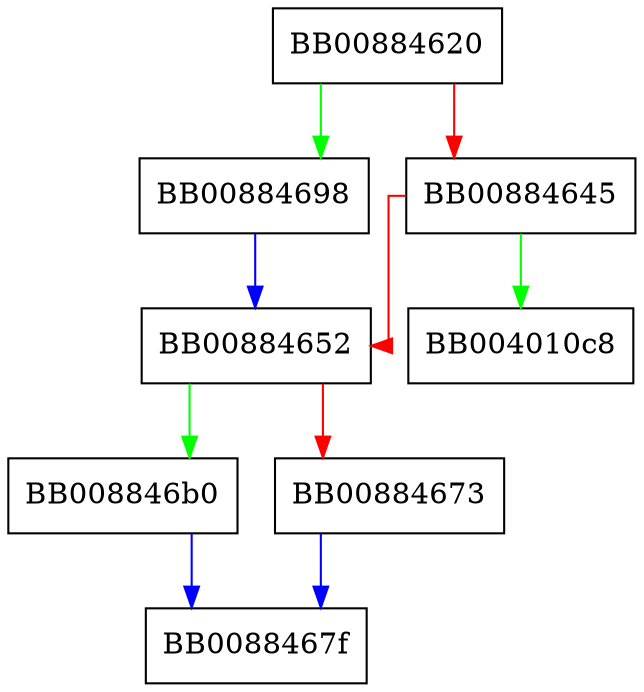 digraph _IO_str_init_static {
  node [shape="box"];
  graph [splines=ortho];
  BB00884620 -> BB00884698 [color="green"];
  BB00884620 -> BB00884645 [color="red"];
  BB00884645 -> BB004010c8 [color="green"];
  BB00884645 -> BB00884652 [color="red"];
  BB00884652 -> BB008846b0 [color="green"];
  BB00884652 -> BB00884673 [color="red"];
  BB00884673 -> BB0088467f [color="blue"];
  BB00884698 -> BB00884652 [color="blue"];
  BB008846b0 -> BB0088467f [color="blue"];
}
